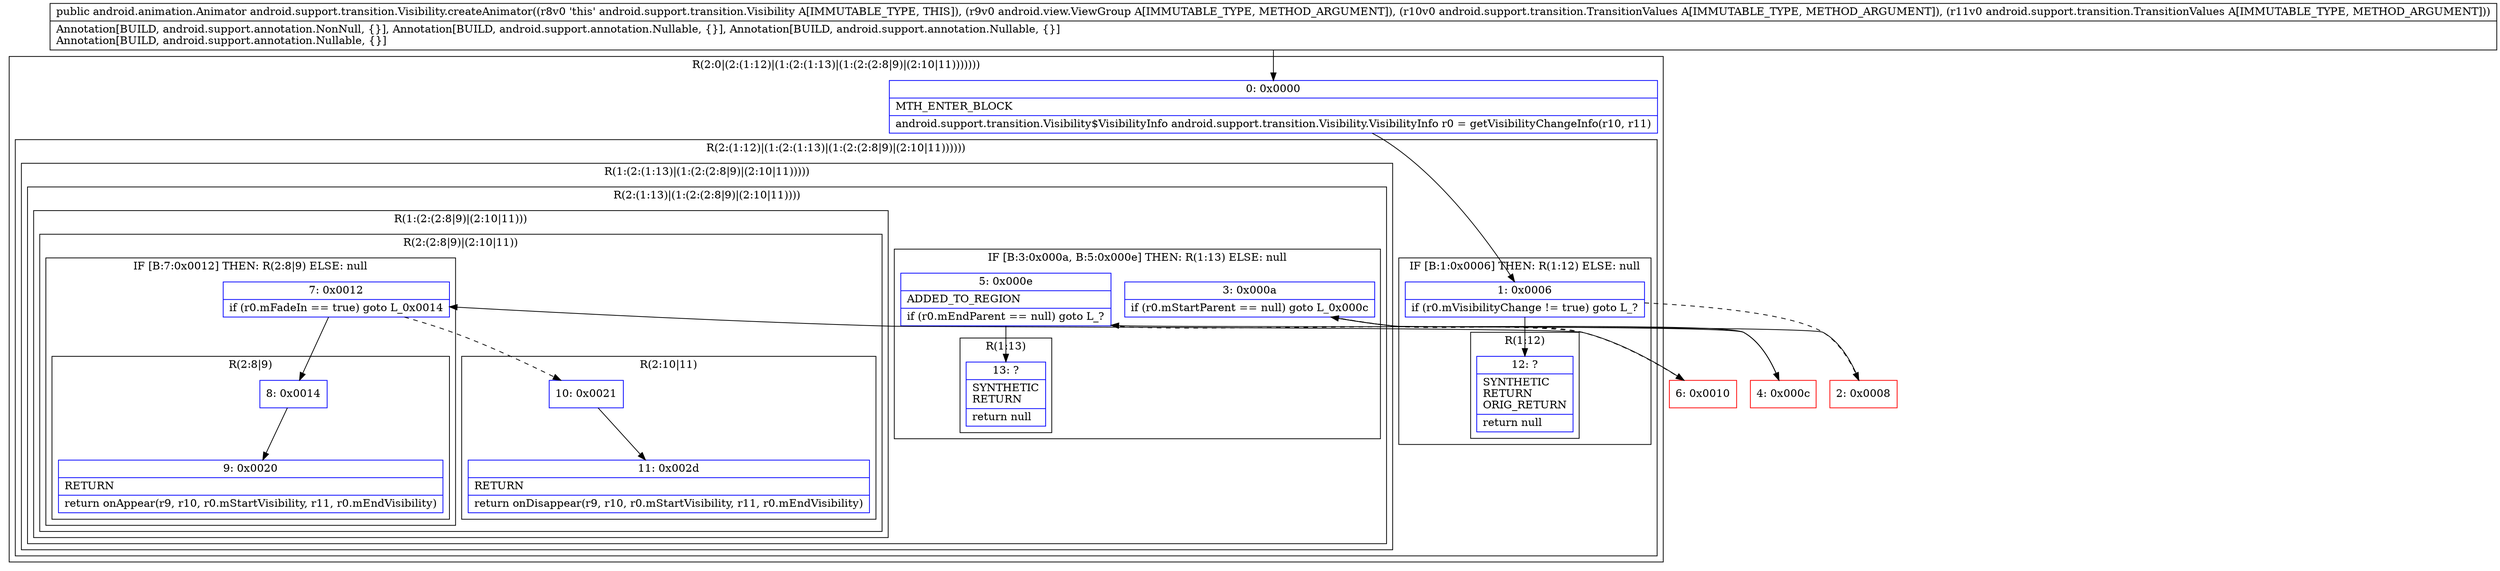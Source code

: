 digraph "CFG forandroid.support.transition.Visibility.createAnimator(Landroid\/view\/ViewGroup;Landroid\/support\/transition\/TransitionValues;Landroid\/support\/transition\/TransitionValues;)Landroid\/animation\/Animator;" {
subgraph cluster_Region_554684264 {
label = "R(2:0|(2:(1:12)|(1:(2:(1:13)|(1:(2:(2:8|9)|(2:10|11)))))))";
node [shape=record,color=blue];
Node_0 [shape=record,label="{0\:\ 0x0000|MTH_ENTER_BLOCK\l|android.support.transition.Visibility$VisibilityInfo android.support.transition.Visibility.VisibilityInfo r0 = getVisibilityChangeInfo(r10, r11)\l}"];
subgraph cluster_Region_1748779795 {
label = "R(2:(1:12)|(1:(2:(1:13)|(1:(2:(2:8|9)|(2:10|11))))))";
node [shape=record,color=blue];
subgraph cluster_IfRegion_1160543286 {
label = "IF [B:1:0x0006] THEN: R(1:12) ELSE: null";
node [shape=record,color=blue];
Node_1 [shape=record,label="{1\:\ 0x0006|if (r0.mVisibilityChange != true) goto L_?\l}"];
subgraph cluster_Region_1201762523 {
label = "R(1:12)";
node [shape=record,color=blue];
Node_12 [shape=record,label="{12\:\ ?|SYNTHETIC\lRETURN\lORIG_RETURN\l|return null\l}"];
}
}
subgraph cluster_Region_571303262 {
label = "R(1:(2:(1:13)|(1:(2:(2:8|9)|(2:10|11)))))";
node [shape=record,color=blue];
subgraph cluster_Region_2131879575 {
label = "R(2:(1:13)|(1:(2:(2:8|9)|(2:10|11))))";
node [shape=record,color=blue];
subgraph cluster_IfRegion_1670351990 {
label = "IF [B:3:0x000a, B:5:0x000e] THEN: R(1:13) ELSE: null";
node [shape=record,color=blue];
Node_3 [shape=record,label="{3\:\ 0x000a|if (r0.mStartParent == null) goto L_0x000c\l}"];
Node_5 [shape=record,label="{5\:\ 0x000e|ADDED_TO_REGION\l|if (r0.mEndParent == null) goto L_?\l}"];
subgraph cluster_Region_1975457469 {
label = "R(1:13)";
node [shape=record,color=blue];
Node_13 [shape=record,label="{13\:\ ?|SYNTHETIC\lRETURN\l|return null\l}"];
}
}
subgraph cluster_Region_970229625 {
label = "R(1:(2:(2:8|9)|(2:10|11)))";
node [shape=record,color=blue];
subgraph cluster_Region_1882858120 {
label = "R(2:(2:8|9)|(2:10|11))";
node [shape=record,color=blue];
subgraph cluster_IfRegion_357214368 {
label = "IF [B:7:0x0012] THEN: R(2:8|9) ELSE: null";
node [shape=record,color=blue];
Node_7 [shape=record,label="{7\:\ 0x0012|if (r0.mFadeIn == true) goto L_0x0014\l}"];
subgraph cluster_Region_1256280558 {
label = "R(2:8|9)";
node [shape=record,color=blue];
Node_8 [shape=record,label="{8\:\ 0x0014}"];
Node_9 [shape=record,label="{9\:\ 0x0020|RETURN\l|return onAppear(r9, r10, r0.mStartVisibility, r11, r0.mEndVisibility)\l}"];
}
}
subgraph cluster_Region_1821002056 {
label = "R(2:10|11)";
node [shape=record,color=blue];
Node_10 [shape=record,label="{10\:\ 0x0021}"];
Node_11 [shape=record,label="{11\:\ 0x002d|RETURN\l|return onDisappear(r9, r10, r0.mStartVisibility, r11, r0.mEndVisibility)\l}"];
}
}
}
}
}
}
}
Node_2 [shape=record,color=red,label="{2\:\ 0x0008}"];
Node_4 [shape=record,color=red,label="{4\:\ 0x000c}"];
Node_6 [shape=record,color=red,label="{6\:\ 0x0010}"];
MethodNode[shape=record,label="{public android.animation.Animator android.support.transition.Visibility.createAnimator((r8v0 'this' android.support.transition.Visibility A[IMMUTABLE_TYPE, THIS]), (r9v0 android.view.ViewGroup A[IMMUTABLE_TYPE, METHOD_ARGUMENT]), (r10v0 android.support.transition.TransitionValues A[IMMUTABLE_TYPE, METHOD_ARGUMENT]), (r11v0 android.support.transition.TransitionValues A[IMMUTABLE_TYPE, METHOD_ARGUMENT]))  | Annotation[BUILD, android.support.annotation.NonNull, \{\}], Annotation[BUILD, android.support.annotation.Nullable, \{\}], Annotation[BUILD, android.support.annotation.Nullable, \{\}]\lAnnotation[BUILD, android.support.annotation.Nullable, \{\}]\l}"];
MethodNode -> Node_0;
Node_0 -> Node_1;
Node_1 -> Node_2[style=dashed];
Node_1 -> Node_12;
Node_3 -> Node_4;
Node_3 -> Node_6[style=dashed];
Node_5 -> Node_6[style=dashed];
Node_5 -> Node_13;
Node_7 -> Node_8;
Node_7 -> Node_10[style=dashed];
Node_8 -> Node_9;
Node_10 -> Node_11;
Node_2 -> Node_3;
Node_4 -> Node_5;
Node_6 -> Node_7;
}


